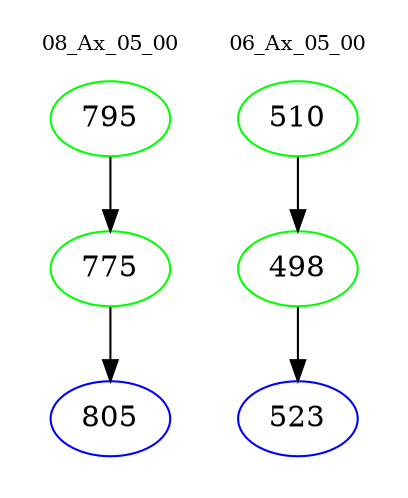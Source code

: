 digraph{
subgraph cluster_0 {
color = white
label = "08_Ax_05_00";
fontsize=10;
T0_795 [label="795", color="green"]
T0_795 -> T0_775 [color="black"]
T0_775 [label="775", color="green"]
T0_775 -> T0_805 [color="black"]
T0_805 [label="805", color="blue"]
}
subgraph cluster_1 {
color = white
label = "06_Ax_05_00";
fontsize=10;
T1_510 [label="510", color="green"]
T1_510 -> T1_498 [color="black"]
T1_498 [label="498", color="green"]
T1_498 -> T1_523 [color="black"]
T1_523 [label="523", color="blue"]
}
}

